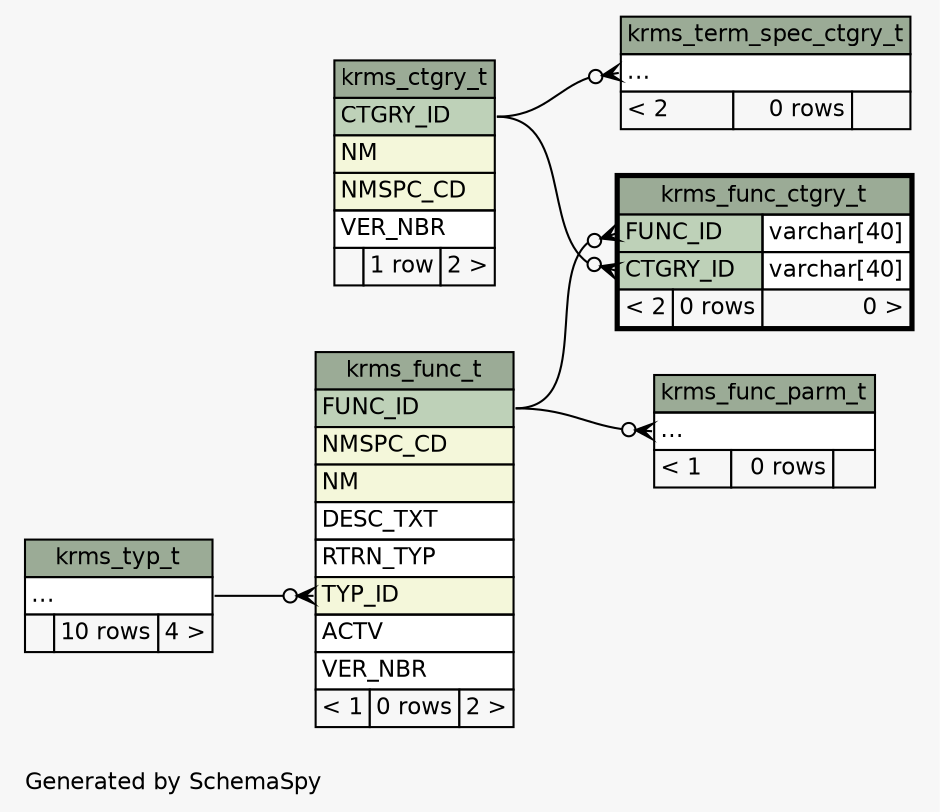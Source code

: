 // dot 2.28.0 on Mac OS X 10.7.2
// SchemaSpy rev 590
digraph "twoDegreesRelationshipsDiagram" {
  graph [
    rankdir="RL"
    bgcolor="#f7f7f7"
    label="\nGenerated by SchemaSpy"
    labeljust="l"
    nodesep="0.18"
    ranksep="0.46"
    fontname="Helvetica"
    fontsize="11"
  ];
  node [
    fontname="Helvetica"
    fontsize="11"
    shape="plaintext"
  ];
  edge [
    arrowsize="0.8"
  ];
  "krms_func_ctgry_t":"CTGRY_ID":w -> "krms_ctgry_t":"CTGRY_ID":e [arrowhead=none dir=back arrowtail=crowodot];
  "krms_func_ctgry_t":"FUNC_ID":w -> "krms_func_t":"FUNC_ID":e [arrowhead=none dir=back arrowtail=crowodot];
  "krms_func_parm_t":"elipses":w -> "krms_func_t":"FUNC_ID":e [arrowhead=none dir=back arrowtail=crowodot];
  "krms_func_t":"TYP_ID":w -> "krms_typ_t":"elipses":e [arrowhead=none dir=back arrowtail=crowodot];
  "krms_term_spec_ctgry_t":"elipses":w -> "krms_ctgry_t":"CTGRY_ID":e [arrowhead=none dir=back arrowtail=crowodot];
  "krms_ctgry_t" [
    label=<
    <TABLE BORDER="0" CELLBORDER="1" CELLSPACING="0" BGCOLOR="#ffffff">
      <TR><TD COLSPAN="3" BGCOLOR="#9bab96" ALIGN="CENTER">krms_ctgry_t</TD></TR>
      <TR><TD PORT="CTGRY_ID" COLSPAN="3" BGCOLOR="#bed1b8" ALIGN="LEFT">CTGRY_ID</TD></TR>
      <TR><TD PORT="NM" COLSPAN="3" BGCOLOR="#f4f7da" ALIGN="LEFT">NM</TD></TR>
      <TR><TD PORT="NMSPC_CD" COLSPAN="3" BGCOLOR="#f4f7da" ALIGN="LEFT">NMSPC_CD</TD></TR>
      <TR><TD PORT="VER_NBR" COLSPAN="3" ALIGN="LEFT">VER_NBR</TD></TR>
      <TR><TD ALIGN="LEFT" BGCOLOR="#f7f7f7">  </TD><TD ALIGN="RIGHT" BGCOLOR="#f7f7f7">1 row</TD><TD ALIGN="RIGHT" BGCOLOR="#f7f7f7">2 &gt;</TD></TR>
    </TABLE>>
    URL="krms_ctgry_t.html"
    tooltip="krms_ctgry_t"
  ];
  "krms_func_ctgry_t" [
    label=<
    <TABLE BORDER="2" CELLBORDER="1" CELLSPACING="0" BGCOLOR="#ffffff">
      <TR><TD COLSPAN="3" BGCOLOR="#9bab96" ALIGN="CENTER">krms_func_ctgry_t</TD></TR>
      <TR><TD PORT="FUNC_ID" COLSPAN="2" BGCOLOR="#bed1b8" ALIGN="LEFT">FUNC_ID</TD><TD PORT="FUNC_ID.type" ALIGN="LEFT">varchar[40]</TD></TR>
      <TR><TD PORT="CTGRY_ID" COLSPAN="2" BGCOLOR="#bed1b8" ALIGN="LEFT">CTGRY_ID</TD><TD PORT="CTGRY_ID.type" ALIGN="LEFT">varchar[40]</TD></TR>
      <TR><TD ALIGN="LEFT" BGCOLOR="#f7f7f7">&lt; 2</TD><TD ALIGN="RIGHT" BGCOLOR="#f7f7f7">0 rows</TD><TD ALIGN="RIGHT" BGCOLOR="#f7f7f7">0 &gt;</TD></TR>
    </TABLE>>
    URL="krms_func_ctgry_t.html"
    tooltip="krms_func_ctgry_t"
  ];
  "krms_func_parm_t" [
    label=<
    <TABLE BORDER="0" CELLBORDER="1" CELLSPACING="0" BGCOLOR="#ffffff">
      <TR><TD COLSPAN="3" BGCOLOR="#9bab96" ALIGN="CENTER">krms_func_parm_t</TD></TR>
      <TR><TD PORT="elipses" COLSPAN="3" ALIGN="LEFT">...</TD></TR>
      <TR><TD ALIGN="LEFT" BGCOLOR="#f7f7f7">&lt; 1</TD><TD ALIGN="RIGHT" BGCOLOR="#f7f7f7">0 rows</TD><TD ALIGN="RIGHT" BGCOLOR="#f7f7f7">  </TD></TR>
    </TABLE>>
    URL="krms_func_parm_t.html"
    tooltip="krms_func_parm_t"
  ];
  "krms_func_t" [
    label=<
    <TABLE BORDER="0" CELLBORDER="1" CELLSPACING="0" BGCOLOR="#ffffff">
      <TR><TD COLSPAN="3" BGCOLOR="#9bab96" ALIGN="CENTER">krms_func_t</TD></TR>
      <TR><TD PORT="FUNC_ID" COLSPAN="3" BGCOLOR="#bed1b8" ALIGN="LEFT">FUNC_ID</TD></TR>
      <TR><TD PORT="NMSPC_CD" COLSPAN="3" BGCOLOR="#f4f7da" ALIGN="LEFT">NMSPC_CD</TD></TR>
      <TR><TD PORT="NM" COLSPAN="3" BGCOLOR="#f4f7da" ALIGN="LEFT">NM</TD></TR>
      <TR><TD PORT="DESC_TXT" COLSPAN="3" ALIGN="LEFT">DESC_TXT</TD></TR>
      <TR><TD PORT="RTRN_TYP" COLSPAN="3" ALIGN="LEFT">RTRN_TYP</TD></TR>
      <TR><TD PORT="TYP_ID" COLSPAN="3" BGCOLOR="#f4f7da" ALIGN="LEFT">TYP_ID</TD></TR>
      <TR><TD PORT="ACTV" COLSPAN="3" ALIGN="LEFT">ACTV</TD></TR>
      <TR><TD PORT="VER_NBR" COLSPAN="3" ALIGN="LEFT">VER_NBR</TD></TR>
      <TR><TD ALIGN="LEFT" BGCOLOR="#f7f7f7">&lt; 1</TD><TD ALIGN="RIGHT" BGCOLOR="#f7f7f7">0 rows</TD><TD ALIGN="RIGHT" BGCOLOR="#f7f7f7">2 &gt;</TD></TR>
    </TABLE>>
    URL="krms_func_t.html"
    tooltip="krms_func_t"
  ];
  "krms_term_spec_ctgry_t" [
    label=<
    <TABLE BORDER="0" CELLBORDER="1" CELLSPACING="0" BGCOLOR="#ffffff">
      <TR><TD COLSPAN="3" BGCOLOR="#9bab96" ALIGN="CENTER">krms_term_spec_ctgry_t</TD></TR>
      <TR><TD PORT="elipses" COLSPAN="3" ALIGN="LEFT">...</TD></TR>
      <TR><TD ALIGN="LEFT" BGCOLOR="#f7f7f7">&lt; 2</TD><TD ALIGN="RIGHT" BGCOLOR="#f7f7f7">0 rows</TD><TD ALIGN="RIGHT" BGCOLOR="#f7f7f7">  </TD></TR>
    </TABLE>>
    URL="krms_term_spec_ctgry_t.html"
    tooltip="krms_term_spec_ctgry_t"
  ];
  "krms_typ_t" [
    label=<
    <TABLE BORDER="0" CELLBORDER="1" CELLSPACING="0" BGCOLOR="#ffffff">
      <TR><TD COLSPAN="3" BGCOLOR="#9bab96" ALIGN="CENTER">krms_typ_t</TD></TR>
      <TR><TD PORT="elipses" COLSPAN="3" ALIGN="LEFT">...</TD></TR>
      <TR><TD ALIGN="LEFT" BGCOLOR="#f7f7f7">  </TD><TD ALIGN="RIGHT" BGCOLOR="#f7f7f7">10 rows</TD><TD ALIGN="RIGHT" BGCOLOR="#f7f7f7">4 &gt;</TD></TR>
    </TABLE>>
    URL="krms_typ_t.html"
    tooltip="krms_typ_t"
  ];
}
